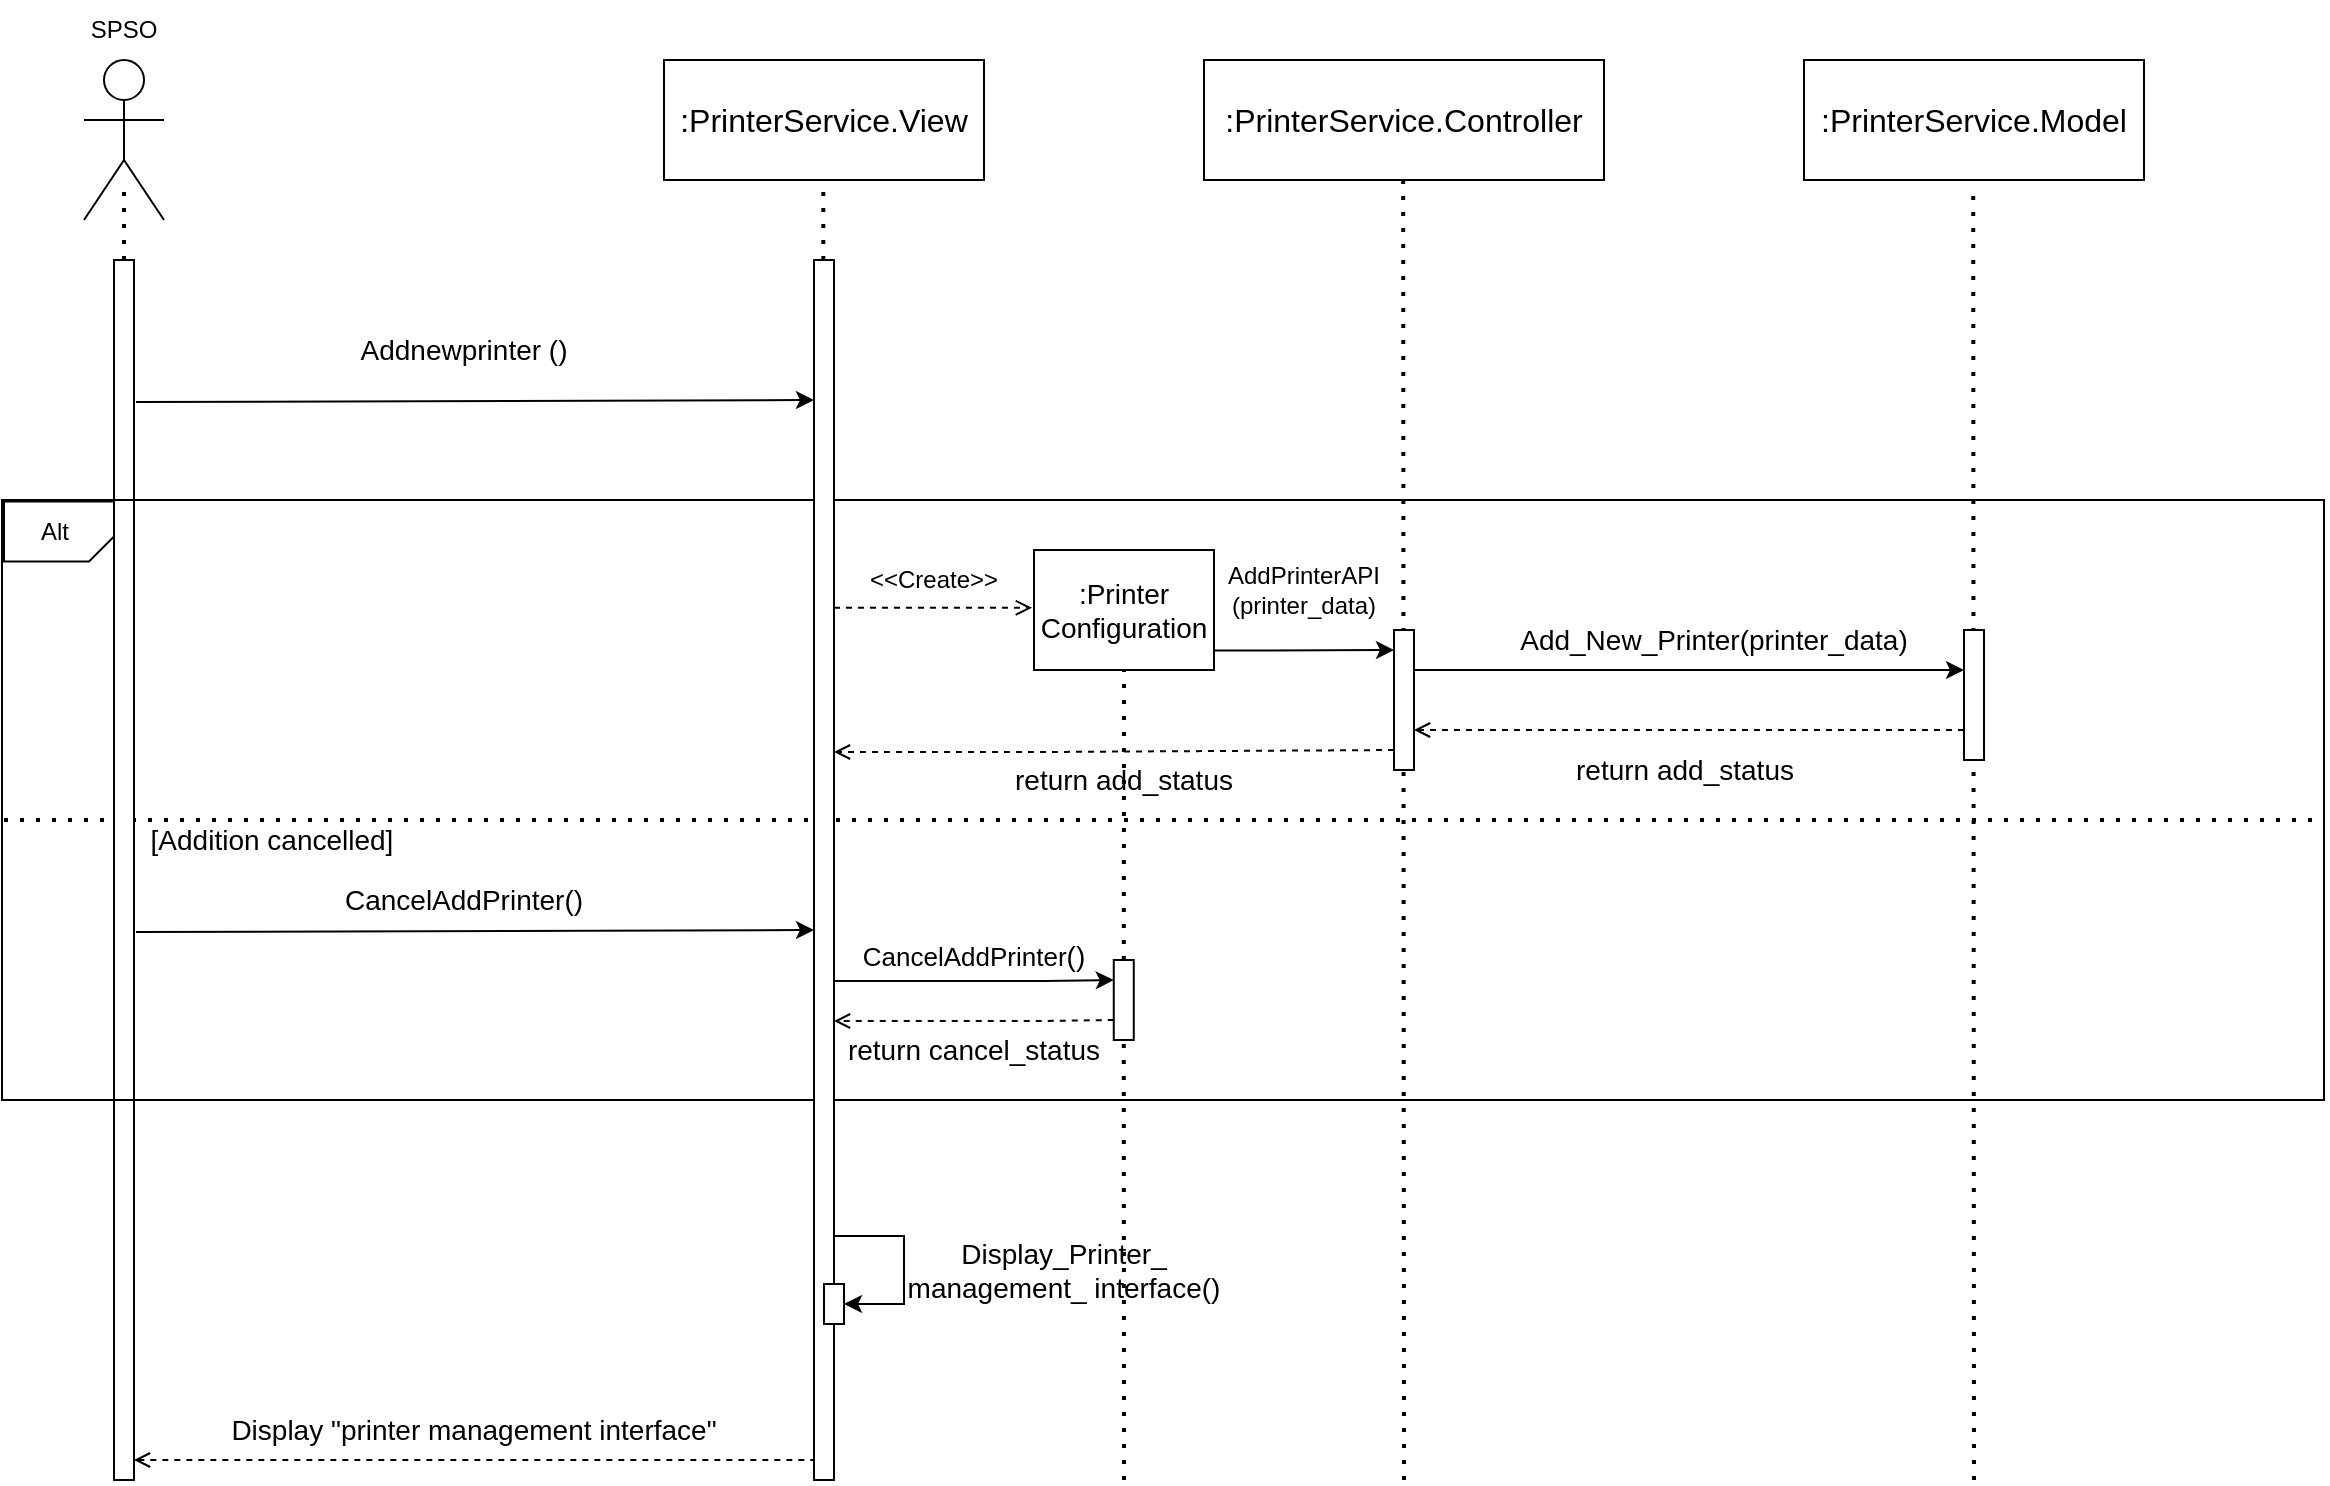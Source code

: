 <mxfile version="24.8.3">
  <diagram name="Trang-1" id="IcKZQKhQhFWVfhn6wvlv">
    <mxGraphModel grid="1" page="1" gridSize="10" guides="1" tooltips="1" connect="1" arrows="1" fold="1" pageScale="1" pageWidth="827" pageHeight="583" math="0" shadow="0">
      <root>
        <mxCell id="0" />
        <mxCell id="1" parent="0" />
        <mxCell id="jHstU5ATUw5mQnrNWCoj-140" value="" style="rounded=0;whiteSpace=wrap;html=1;" vertex="1" parent="1">
          <mxGeometry x="159" y="590" width="1161" height="300" as="geometry" />
        </mxCell>
        <mxCell id="yWSwCTXY2zXbMs_qn1Oq-1" value="" style="ellipse;whiteSpace=wrap;html=1;fillColor=#FFFFFF;" vertex="1" parent="1">
          <mxGeometry x="210" y="370" width="20" height="20" as="geometry" />
        </mxCell>
        <mxCell id="yWSwCTXY2zXbMs_qn1Oq-2" value="" style="endArrow=none;html=1;rounded=0;exitX=0.5;exitY=1;exitDx=0;exitDy=0;" edge="1" parent="1" source="yWSwCTXY2zXbMs_qn1Oq-1">
          <mxGeometry width="50" height="50" relative="1" as="geometry">
            <mxPoint x="380" y="430" as="sourcePoint" />
            <mxPoint x="220" y="420" as="targetPoint" />
            <Array as="points">
              <mxPoint x="220" y="420" />
            </Array>
          </mxGeometry>
        </mxCell>
        <mxCell id="yWSwCTXY2zXbMs_qn1Oq-3" value="" style="endArrow=none;html=1;rounded=0;" edge="1" parent="1">
          <mxGeometry width="50" height="50" relative="1" as="geometry">
            <mxPoint x="200" y="450" as="sourcePoint" />
            <mxPoint x="220" y="420" as="targetPoint" />
          </mxGeometry>
        </mxCell>
        <mxCell id="yWSwCTXY2zXbMs_qn1Oq-5" value="" style="endArrow=none;html=1;rounded=0;" edge="1" parent="1">
          <mxGeometry width="50" height="50" relative="1" as="geometry">
            <mxPoint x="220" y="420" as="sourcePoint" />
            <mxPoint x="240" y="450" as="targetPoint" />
          </mxGeometry>
        </mxCell>
        <mxCell id="yWSwCTXY2zXbMs_qn1Oq-6" value="" style="endArrow=none;html=1;rounded=0;" edge="1" parent="1">
          <mxGeometry width="50" height="50" relative="1" as="geometry">
            <mxPoint x="200" y="400" as="sourcePoint" />
            <mxPoint x="240" y="400" as="targetPoint" />
          </mxGeometry>
        </mxCell>
        <mxCell id="yWSwCTXY2zXbMs_qn1Oq-7" value="SPSO" style="text;html=1;align=center;verticalAlign=middle;whiteSpace=wrap;rounded=0;" vertex="1" parent="1">
          <mxGeometry x="190" y="340" width="60" height="30" as="geometry" />
        </mxCell>
        <mxCell id="yWSwCTXY2zXbMs_qn1Oq-8" value="&lt;font style=&quot;font-size: 16px;&quot;&gt;:PrinterService.View&lt;/font&gt;" style="rounded=0;whiteSpace=wrap;html=1;fillColor=#FFFFFF;" vertex="1" parent="1">
          <mxGeometry x="490" y="370" width="160" height="60" as="geometry" />
        </mxCell>
        <mxCell id="yWSwCTXY2zXbMs_qn1Oq-9" value="&lt;font style=&quot;font-size: 16px;&quot;&gt;:PrinterService.Controller&lt;/font&gt;" style="rounded=0;whiteSpace=wrap;html=1;fillColor=#FFFFFF;" vertex="1" parent="1">
          <mxGeometry x="760" y="370" width="200" height="60" as="geometry" />
        </mxCell>
        <mxCell id="yWSwCTXY2zXbMs_qn1Oq-10" value="&lt;font style=&quot;font-size: 16px;&quot;&gt;:PrinterService.Model&lt;/font&gt;" style="rounded=0;whiteSpace=wrap;html=1;fillColor=#FFFFFF;" vertex="1" parent="1">
          <mxGeometry x="1060" y="370" width="170" height="60" as="geometry" />
        </mxCell>
        <mxCell id="yWSwCTXY2zXbMs_qn1Oq-14" value="" style="endArrow=none;dashed=1;html=1;dashPattern=1 3;strokeWidth=2;rounded=0;exitX=0.5;exitY=0;exitDx=0;exitDy=0;" edge="1" parent="1">
          <mxGeometry width="50" height="50" relative="1" as="geometry">
            <mxPoint x="220.0" y="470" as="sourcePoint" />
            <mxPoint x="220" y="430" as="targetPoint" />
          </mxGeometry>
        </mxCell>
        <mxCell id="yWSwCTXY2zXbMs_qn1Oq-15" value="" style="endArrow=none;dashed=1;html=1;dashPattern=1 3;strokeWidth=2;rounded=0;exitX=0.5;exitY=0;exitDx=0;exitDy=0;" edge="1" parent="1">
          <mxGeometry width="50" height="50" relative="1" as="geometry">
            <mxPoint x="569.67" y="470" as="sourcePoint" />
            <mxPoint x="569.67" y="430" as="targetPoint" />
          </mxGeometry>
        </mxCell>
        <mxCell id="yWSwCTXY2zXbMs_qn1Oq-27" value="" style="rounded=0;whiteSpace=wrap;html=1;" vertex="1" parent="1">
          <mxGeometry x="215" y="470" width="10" height="610" as="geometry" />
        </mxCell>
        <mxCell id="yWSwCTXY2zXbMs_qn1Oq-46" value="" style="endArrow=none;dashed=1;html=1;dashPattern=1 3;strokeWidth=2;rounded=0;" edge="1" parent="1">
          <mxGeometry width="50" height="50" relative="1" as="geometry">
            <mxPoint x="860" y="1080" as="sourcePoint" />
            <mxPoint x="859.58" y="430" as="targetPoint" />
          </mxGeometry>
        </mxCell>
        <mxCell id="yWSwCTXY2zXbMs_qn1Oq-52" value="" style="endArrow=none;dashed=1;html=1;dashPattern=1 3;strokeWidth=2;rounded=0;" edge="1" parent="1">
          <mxGeometry width="50" height="50" relative="1" as="geometry">
            <mxPoint x="1145" y="1080" as="sourcePoint" />
            <mxPoint x="1144.6" y="433" as="targetPoint" />
          </mxGeometry>
        </mxCell>
        <mxCell id="jHstU5ATUw5mQnrNWCoj-44" value=":Printer&lt;div&gt;Configuration&lt;/div&gt;" style="rounded=0;whiteSpace=wrap;html=1;fillColor=#FFFFFF;fontSize=14;" vertex="1" parent="1">
          <mxGeometry x="675" y="615" width="90" height="60" as="geometry" />
        </mxCell>
        <mxCell id="jHstU5ATUw5mQnrNWCoj-46" value="&amp;lt;&amp;lt;Create&amp;gt;&amp;gt;" style="text;html=1;align=center;verticalAlign=middle;whiteSpace=wrap;rounded=0;" vertex="1" parent="1">
          <mxGeometry x="590" y="615" width="70" height="30" as="geometry" />
        </mxCell>
        <mxCell id="jHstU5ATUw5mQnrNWCoj-47" value="" style="endArrow=classic;html=1;rounded=0;entryX=-0.058;entryY=0.106;entryDx=0;entryDy=0;entryPerimeter=0;exitX=0.997;exitY=0.462;exitDx=0;exitDy=0;exitPerimeter=0;" edge="1" parent="1">
          <mxGeometry width="50" height="50" relative="1" as="geometry">
            <mxPoint x="765.31" y="665.3" as="sourcePoint" />
            <mxPoint x="855" y="665" as="targetPoint" />
          </mxGeometry>
        </mxCell>
        <mxCell id="jHstU5ATUw5mQnrNWCoj-48" value="AddPrinterAPI&lt;div&gt;(printer_data)&lt;/div&gt;" style="text;html=1;align=center;verticalAlign=middle;whiteSpace=wrap;rounded=0;" vertex="1" parent="1">
          <mxGeometry x="770" y="610" width="80" height="50" as="geometry" />
        </mxCell>
        <mxCell id="jHstU5ATUw5mQnrNWCoj-50" value="" style="endArrow=open;html=1;rounded=0;exitX=0.971;exitY=0.129;exitDx=0;exitDy=0;exitPerimeter=0;entryX=-0.006;entryY=0.519;entryDx=0;entryDy=0;entryPerimeter=0;dashed=1;endFill=0;" edge="1" parent="1">
          <mxGeometry width="50" height="50" relative="1" as="geometry">
            <mxPoint x="575" y="643.89" as="sourcePoint" />
            <mxPoint x="674" y="643.89" as="targetPoint" />
          </mxGeometry>
        </mxCell>
        <mxCell id="jHstU5ATUw5mQnrNWCoj-51" value="" style="rounded=0;whiteSpace=wrap;html=1;" vertex="1" parent="1">
          <mxGeometry x="855" y="655" width="10" height="70" as="geometry" />
        </mxCell>
        <mxCell id="jHstU5ATUw5mQnrNWCoj-55" value="Add_New_Printer(printer_data)" style="text;html=1;align=center;verticalAlign=middle;whiteSpace=wrap;rounded=0;fontSize=14;" vertex="1" parent="1">
          <mxGeometry x="900.0" y="645" width="230" height="30" as="geometry" />
        </mxCell>
        <mxCell id="jHstU5ATUw5mQnrNWCoj-56" value="" style="endArrow=classic;html=1;rounded=0;exitX=0.955;exitY=0.208;exitDx=0;exitDy=0;exitPerimeter=0;entryX=0.027;entryY=0.096;entryDx=0;entryDy=0;entryPerimeter=0;endFill=1;" edge="1" parent="1">
          <mxGeometry width="50" height="50" relative="1" as="geometry">
            <mxPoint x="865" y="675" as="sourcePoint" />
            <mxPoint x="1140" y="675" as="targetPoint" />
            <Array as="points">
              <mxPoint x="970" y="675" />
            </Array>
          </mxGeometry>
        </mxCell>
        <mxCell id="jHstU5ATUw5mQnrNWCoj-59" value="&lt;font style=&quot;font-size: 14px;&quot;&gt;return add_status&lt;/font&gt;" style="text;html=1;align=center;verticalAlign=middle;whiteSpace=wrap;rounded=0;direction=south;fontSize=14;" vertex="1" parent="1">
          <mxGeometry x="872.56" y="715" width="255.12" height="20" as="geometry" />
        </mxCell>
        <mxCell id="jHstU5ATUw5mQnrNWCoj-60" value="" style="endArrow=open;html=1;rounded=0;exitX=0.955;exitY=0.208;exitDx=0;exitDy=0;exitPerimeter=0;entryX=0.027;entryY=0.096;entryDx=0;entryDy=0;entryPerimeter=0;endFill=0;dashed=1;" edge="1" parent="1">
          <mxGeometry width="50" height="50" relative="1" as="geometry">
            <mxPoint x="1140" y="705" as="sourcePoint" />
            <mxPoint x="865" y="705" as="targetPoint" />
            <Array as="points">
              <mxPoint x="970" y="705" />
            </Array>
          </mxGeometry>
        </mxCell>
        <mxCell id="jHstU5ATUw5mQnrNWCoj-63" value="" style="endArrow=open;html=1;rounded=0;exitX=0.99;exitY=0.271;exitDx=0;exitDy=0;exitPerimeter=0;entryX=-0.009;entryY=0.069;entryDx=0;entryDy=0;entryPerimeter=0;dashed=1;endFill=0;" edge="1" parent="1">
          <mxGeometry width="50" height="50" relative="1" as="geometry">
            <mxPoint x="855" y="715" as="sourcePoint" />
            <mxPoint x="575" y="716" as="targetPoint" />
            <Array as="points">
              <mxPoint x="680" y="716" />
            </Array>
          </mxGeometry>
        </mxCell>
        <mxCell id="jHstU5ATUw5mQnrNWCoj-64" value="return add_status" style="text;html=1;align=center;verticalAlign=middle;whiteSpace=wrap;rounded=0;fontSize=14;" vertex="1" parent="1">
          <mxGeometry x="619.76" y="715" width="200.24" height="30" as="geometry" />
        </mxCell>
        <mxCell id="jHstU5ATUw5mQnrNWCoj-67" value="" style="endArrow=open;dashed=1;html=1;strokeWidth=1;rounded=0;endFill=0;entryX=0.86;entryY=0.039;entryDx=0;entryDy=0;entryPerimeter=0;exitX=-0.025;exitY=0.039;exitDx=0;exitDy=0;exitPerimeter=0;" edge="1" parent="1">
          <mxGeometry width="50" height="50" relative="1" as="geometry">
            <mxPoint x="566.15" y="1070" as="sourcePoint" />
            <mxPoint x="225.0" y="1070" as="targetPoint" />
          </mxGeometry>
        </mxCell>
        <mxCell id="jHstU5ATUw5mQnrNWCoj-68" value="Display &quot;printer management interface&quot;" style="text;html=1;align=center;verticalAlign=middle;whiteSpace=wrap;rounded=0;fontSize=14;" vertex="1" parent="1">
          <mxGeometry x="265" y="1040" width="260.02" height="30" as="geometry" />
        </mxCell>
        <mxCell id="jHstU5ATUw5mQnrNWCoj-135" value="" style="endArrow=classic;html=1;rounded=0;exitX=1.024;exitY=0.012;exitDx=0;exitDy=0;exitPerimeter=0;entryX=-0.069;entryY=0.011;entryDx=0;entryDy=0;entryPerimeter=0;" edge="1" parent="1">
          <mxGeometry width="50" height="50" relative="1" as="geometry">
            <mxPoint x="226" y="541" as="sourcePoint" />
            <mxPoint x="565" y="540" as="targetPoint" />
          </mxGeometry>
        </mxCell>
        <mxCell id="jHstU5ATUw5mQnrNWCoj-141" value="" style="endArrow=none;dashed=1;html=1;dashPattern=1 3;strokeWidth=2;rounded=0;exitX=0;exitY=0.75;exitDx=0;exitDy=0;" edge="1" parent="1">
          <mxGeometry width="50" height="50" relative="1" as="geometry">
            <mxPoint x="160" y="750" as="sourcePoint" />
            <mxPoint x="1320" y="750" as="targetPoint" />
          </mxGeometry>
        </mxCell>
        <mxCell id="jHstU5ATUw5mQnrNWCoj-146" value="" style="shape=card;whiteSpace=wrap;html=1;rotation=90;direction=west;flipH=0;flipV=1;size=15;" vertex="1" parent="1">
          <mxGeometry x="173.75" y="577" width="30" height="57.5" as="geometry" />
        </mxCell>
        <mxCell id="jHstU5ATUw5mQnrNWCoj-147" value="" style="endArrow=classic;html=1;rounded=0;exitX=1.024;exitY=0.012;exitDx=0;exitDy=0;exitPerimeter=0;entryX=-0.069;entryY=0.011;entryDx=0;entryDy=0;entryPerimeter=0;" edge="1" parent="1">
          <mxGeometry width="50" height="50" relative="1" as="geometry">
            <mxPoint x="226" y="806" as="sourcePoint" />
            <mxPoint x="565" y="805" as="targetPoint" />
          </mxGeometry>
        </mxCell>
        <mxCell id="jHstU5ATUw5mQnrNWCoj-148" value="CancelAddPrinter()" style="text;html=1;align=center;verticalAlign=middle;whiteSpace=wrap;rounded=0;fontSize=14;" vertex="1" parent="1">
          <mxGeometry x="295" y="775" width="190" height="30" as="geometry" />
        </mxCell>
        <mxCell id="jHstU5ATUw5mQnrNWCoj-149" value="[Addition cancelled]" style="text;html=1;align=center;verticalAlign=middle;whiteSpace=wrap;rounded=0;fontSize=14;" vertex="1" parent="1">
          <mxGeometry x="210" y="745" width="167.5" height="30" as="geometry" />
        </mxCell>
        <mxCell id="BhT5talH1GZ97aBPdqVb-2" value="" style="endArrow=none;dashed=1;html=1;dashPattern=1 3;strokeWidth=2;rounded=0;entryX=0.5;entryY=1;entryDx=0;entryDy=0;" edge="1" parent="1" target="jHstU5ATUw5mQnrNWCoj-44" source="jHstU5ATUw5mQnrNWCoj-52">
          <mxGeometry width="50" height="50" relative="1" as="geometry">
            <mxPoint x="720" y="1080" as="sourcePoint" />
            <mxPoint x="770" y="830" as="targetPoint" />
          </mxGeometry>
        </mxCell>
        <mxCell id="yWSwCTXY2zXbMs_qn1Oq-28" value="" style="rounded=0;whiteSpace=wrap;html=1;" vertex="1" parent="1">
          <mxGeometry x="565" y="470" width="10" height="610" as="geometry" />
        </mxCell>
        <mxCell id="Dijh3Lziuk4xu96Kbbke-1" value="&lt;font style=&quot;font-size: 14px;&quot;&gt;Addnewprinter&amp;nbsp;&lt;span style=&quot;background-color: initial;&quot;&gt;()&lt;/span&gt;&lt;/font&gt;" style="text;html=1;align=center;verticalAlign=middle;whiteSpace=wrap;rounded=0;" vertex="1" parent="1">
          <mxGeometry x="280" y="490" width="220" height="50" as="geometry" />
        </mxCell>
        <mxCell id="Dijh3Lziuk4xu96Kbbke-4" value="" style="rounded=0;whiteSpace=wrap;html=1;fillColor=#FFFFFF;" vertex="1" parent="1">
          <mxGeometry x="570" y="982" width="10" height="20" as="geometry" />
        </mxCell>
        <mxCell id="Dijh3Lziuk4xu96Kbbke-5" value="Display_Printer_ management_ interface()" style="text;html=1;align=center;verticalAlign=middle;whiteSpace=wrap;rounded=0;fontSize=14;" vertex="1" parent="1">
          <mxGeometry x="600" y="960" width="180" height="30" as="geometry" />
        </mxCell>
        <mxCell id="Dijh3Lziuk4xu96Kbbke-6" value="" style="endArrow=classic;html=1;rounded=0;endFill=1;exitX=0.952;exitY=0.019;exitDx=0;exitDy=0;exitPerimeter=0;" edge="1" parent="1">
          <mxGeometry width="50" height="50" relative="1" as="geometry">
            <mxPoint x="575" y="958" as="sourcePoint" />
            <mxPoint x="580" y="992" as="targetPoint" />
            <Array as="points">
              <mxPoint x="610" y="958" />
              <mxPoint x="610" y="992" />
            </Array>
          </mxGeometry>
        </mxCell>
        <mxCell id="xw0TwqaNQeHHF2rlYk55-4" value="" style="endArrow=none;dashed=1;html=1;dashPattern=1 3;strokeWidth=2;rounded=0;entryX=0.5;entryY=1;entryDx=0;entryDy=0;" edge="1" parent="1" target="jHstU5ATUw5mQnrNWCoj-52">
          <mxGeometry width="50" height="50" relative="1" as="geometry">
            <mxPoint x="720" y="1080" as="sourcePoint" />
            <mxPoint x="720" y="675" as="targetPoint" />
          </mxGeometry>
        </mxCell>
        <mxCell id="jHstU5ATUw5mQnrNWCoj-52" value="" style="rounded=0;whiteSpace=wrap;html=1;" vertex="1" parent="1">
          <mxGeometry x="714.88" y="820" width="10" height="40" as="geometry" />
        </mxCell>
        <mxCell id="xw0TwqaNQeHHF2rlYk55-5" value="" style="rounded=0;whiteSpace=wrap;html=1;" vertex="1" parent="1">
          <mxGeometry x="215" y="590" width="10" height="300" as="geometry" />
        </mxCell>
        <mxCell id="jHstU5ATUw5mQnrNWCoj-145" value="Alt" style="text;html=1;align=center;verticalAlign=middle;whiteSpace=wrap;rounded=0;" vertex="1" parent="1">
          <mxGeometry x="158" y="590.75" width="55" height="30" as="geometry" />
        </mxCell>
        <mxCell id="xw0TwqaNQeHHF2rlYk55-6" value="" style="endArrow=open;html=1;rounded=0;exitX=0;exitY=0.5;exitDx=0;exitDy=0;entryX=-0.009;entryY=0.069;entryDx=0;entryDy=0;entryPerimeter=0;dashed=1;endFill=0;" edge="1" parent="1">
          <mxGeometry width="50" height="50" relative="1" as="geometry">
            <mxPoint x="714.88" y="850" as="sourcePoint" />
            <mxPoint x="575" y="850.5" as="targetPoint" />
            <Array as="points">
              <mxPoint x="680" y="850.5" />
            </Array>
          </mxGeometry>
        </mxCell>
        <mxCell id="xw0TwqaNQeHHF2rlYk55-7" value="return cancel_status" style="text;html=1;align=center;verticalAlign=middle;whiteSpace=wrap;rounded=0;fontSize=14;" vertex="1" parent="1">
          <mxGeometry x="544.88" y="850" width="200.24" height="30" as="geometry" />
        </mxCell>
        <mxCell id="xw0TwqaNQeHHF2rlYk55-10" value="" style="endArrow=classic;html=1;rounded=0;exitX=0;exitY=0.5;exitDx=0;exitDy=0;entryX=-0.009;entryY=0.069;entryDx=0;entryDy=0;entryPerimeter=0;endFill=1;" edge="1" parent="1">
          <mxGeometry width="50" height="50" relative="1" as="geometry">
            <mxPoint x="575" y="830.5" as="sourcePoint" />
            <mxPoint x="714.88" y="830" as="targetPoint" />
            <Array as="points">
              <mxPoint x="680" y="830.5" />
            </Array>
          </mxGeometry>
        </mxCell>
        <mxCell id="xw0TwqaNQeHHF2rlYk55-12" value="&lt;font style=&quot;font-size: 13px;&quot;&gt;CancelAddPrinter&lt;/font&gt;()" style="text;html=1;align=center;verticalAlign=middle;whiteSpace=wrap;rounded=0;fontSize=14;" vertex="1" parent="1">
          <mxGeometry x="550" y="802.5" width="190" height="30" as="geometry" />
        </mxCell>
        <mxCell id="xw0TwqaNQeHHF2rlYk55-15" value="" style="rounded=0;whiteSpace=wrap;html=1;" vertex="1" parent="1">
          <mxGeometry x="1140" y="655" width="10" height="65" as="geometry" />
        </mxCell>
      </root>
    </mxGraphModel>
  </diagram>
</mxfile>
